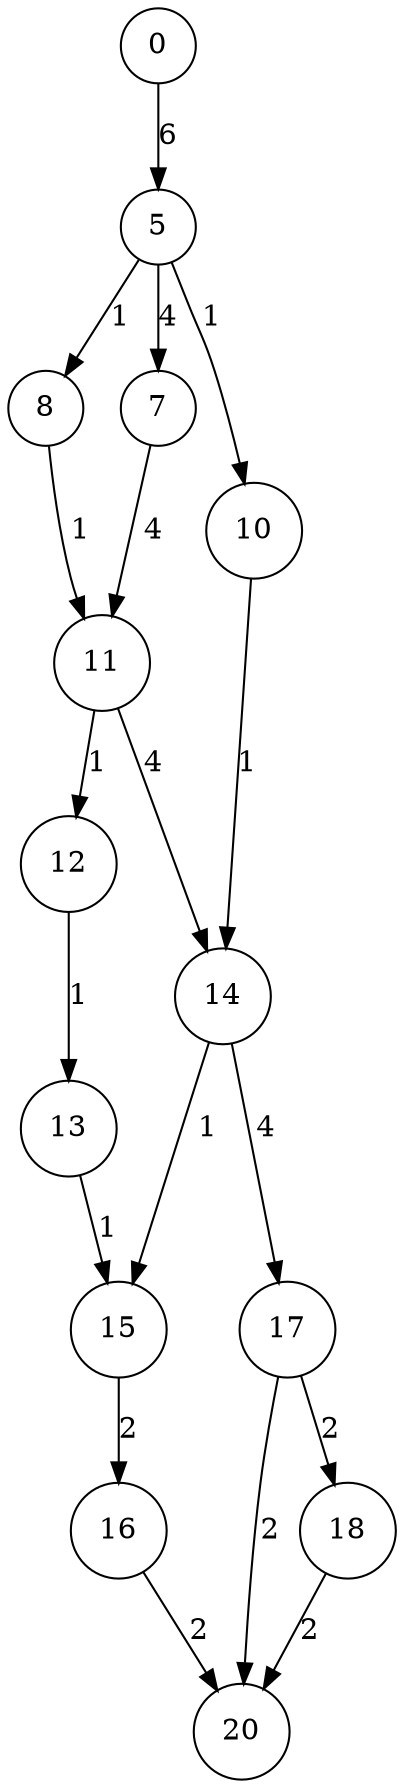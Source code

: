 digraph G {
node[shape=circle];
"8" -> "11" [label=1];
"10" -> "14" [label=1];
"13" -> "15" [label=1];
"7" -> "11" [label=4];
"14" -> "17" [label=4];
"15" -> "16" [label=2];
"12" -> "13" [label=1];
"5" -> "10" [label=1];
"0" -> "5" [label=6];
"17" -> "18" [label=2];
"11" -> "14" [label=4];
"14" -> "15" [label=1];
"5" -> "7" [label=4];
"11" -> "12" [label=1];
"5" -> "8" [label=1];
"16" -> "20" [label=2];
"18" -> "20" [label=2];
"17" -> "20" [label=2];
}
